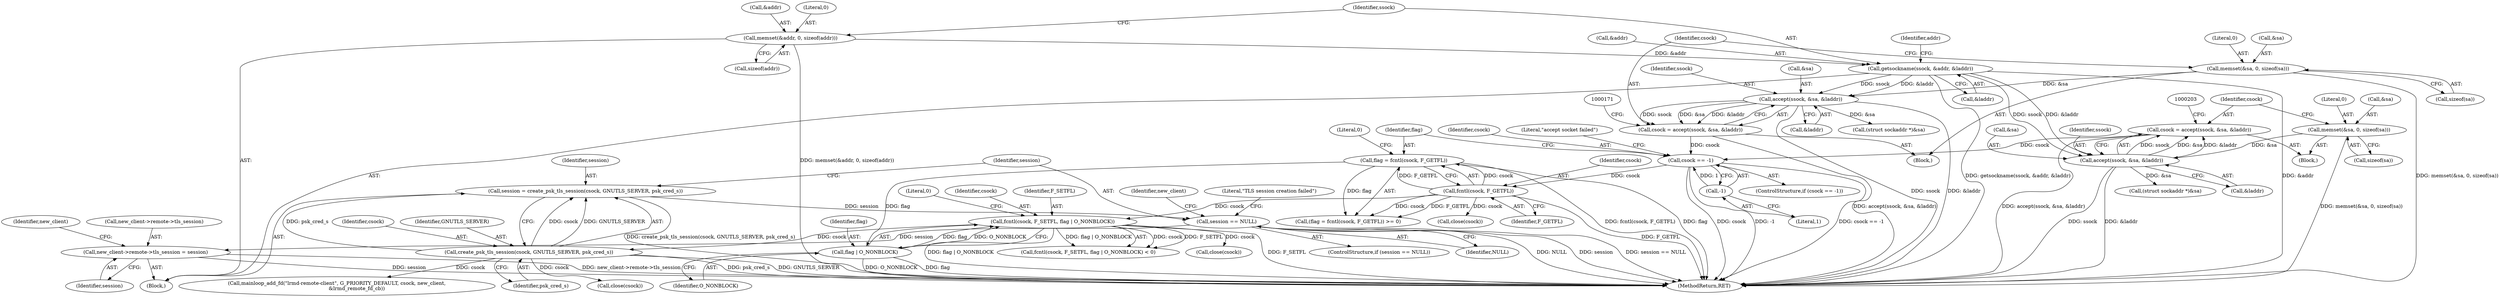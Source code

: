 digraph "0_pacemaker_5ec24a2642bd0854b884d1a9b51d12371373b410_0@pointer" {
"1000261" [label="(Call,session == NULL)"];
"1000254" [label="(Call,session = create_psk_tls_session(csock, GNUTLS_SERVER, psk_cred_s))"];
"1000256" [label="(Call,create_psk_tls_session(csock, GNUTLS_SERVER, psk_cred_s))"];
"1000232" [label="(Call,fcntl(csock, F_SETFL, flag | O_NONBLOCK))"];
"1000225" [label="(Call,fcntl(csock, F_GETFL))"];
"1000212" [label="(Call,csock == -1)"];
"1000193" [label="(Call,csock = accept(ssock, &sa, &laddr))"];
"1000195" [label="(Call,accept(ssock, &sa, &laddr))"];
"1000136" [label="(Call,getsockname(ssock, &addr, &laddr))"];
"1000130" [label="(Call,memset(&addr, 0, sizeof(addr)))"];
"1000187" [label="(Call,memset(&sa, 0, sizeof(sa)))"];
"1000161" [label="(Call,csock = accept(ssock, &sa, &laddr))"];
"1000163" [label="(Call,accept(ssock, &sa, &laddr))"];
"1000155" [label="(Call,memset(&sa, 0, sizeof(sa)))"];
"1000214" [label="(Call,-1)"];
"1000235" [label="(Call,flag | O_NONBLOCK)"];
"1000223" [label="(Call,flag = fcntl(csock, F_GETFL))"];
"1000290" [label="(Call,new_client->remote->tls_session = session)"];
"1000266" [label="(Literal,\"TLS session creation failed\")"];
"1000261" [label="(Call,session == NULL)"];
"1000267" [label="(Call,close(csock))"];
"1000226" [label="(Identifier,csock)"];
"1000131" [label="(Call,&addr)"];
"1000167" [label="(Call,&laddr)"];
"1000242" [label="(Call,close(csock))"];
"1000145" [label="(Identifier,addr)"];
"1000213" [label="(Identifier,csock)"];
"1000233" [label="(Identifier,csock)"];
"1000103" [label="(Block,)"];
"1000256" [label="(Call,create_psk_tls_session(csock, GNUTLS_SERVER, psk_cred_s))"];
"1000223" [label="(Call,flag = fcntl(csock, F_GETFL))"];
"1000137" [label="(Identifier,ssock)"];
"1000159" [label="(Call,sizeof(sa))"];
"1000237" [label="(Identifier,O_NONBLOCK)"];
"1000155" [label="(Call,memset(&sa, 0, sizeof(sa)))"];
"1000163" [label="(Call,accept(ssock, &sa, &laddr))"];
"1000296" [label="(Identifier,session)"];
"1000191" [label="(Call,sizeof(sa))"];
"1000214" [label="(Call,-1)"];
"1000156" [label="(Call,&sa)"];
"1000194" [label="(Identifier,csock)"];
"1000262" [label="(Identifier,session)"];
"1000272" [label="(Identifier,new_client)"];
"1000324" [label="(Call,mainloop_add_fd(\"lrmd-remote-client\", G_PRIORITY_DEFAULT, csock, new_client,\n                         &lrmd_remote_fd_cb))"];
"1000224" [label="(Identifier,flag)"];
"1000255" [label="(Identifier,session)"];
"1000257" [label="(Identifier,csock)"];
"1000231" [label="(Call,fcntl(csock, F_SETFL, flag | O_NONBLOCK) < 0)"];
"1000136" [label="(Call,getsockname(ssock, &addr, &laddr))"];
"1000195" [label="(Call,accept(ssock, &sa, &laddr))"];
"1000140" [label="(Call,&laddr)"];
"1000130" [label="(Call,memset(&addr, 0, sizeof(addr)))"];
"1000190" [label="(Literal,0)"];
"1000162" [label="(Identifier,csock)"];
"1000165" [label="(Call,&sa)"];
"1000134" [label="(Call,sizeof(addr))"];
"1000188" [label="(Call,&sa)"];
"1000259" [label="(Identifier,psk_cred_s)"];
"1000187" [label="(Call,memset(&sa, 0, sizeof(sa)))"];
"1000222" [label="(Call,(flag = fcntl(csock, F_GETFL)) >= 0)"];
"1000339" [label="(MethodReturn,RET)"];
"1000158" [label="(Literal,0)"];
"1000196" [label="(Identifier,ssock)"];
"1000234" [label="(Identifier,F_SETFL)"];
"1000250" [label="(Call,close(csock))"];
"1000212" [label="(Call,csock == -1)"];
"1000299" [label="(Identifier,new_client)"];
"1000202" [label="(Call,(struct sockaddr *)&sa)"];
"1000218" [label="(Literal,\"accept socket failed\")"];
"1000133" [label="(Literal,0)"];
"1000225" [label="(Call,fcntl(csock, F_GETFL))"];
"1000290" [label="(Call,new_client->remote->tls_session = session)"];
"1000238" [label="(Literal,0)"];
"1000170" [label="(Call,(struct sockaddr *)&sa)"];
"1000228" [label="(Literal,0)"];
"1000211" [label="(ControlStructure,if (csock == -1))"];
"1000258" [label="(Identifier,GNUTLS_SERVER)"];
"1000180" [label="(Block,)"];
"1000164" [label="(Identifier,ssock)"];
"1000215" [label="(Literal,1)"];
"1000291" [label="(Call,new_client->remote->tls_session)"];
"1000236" [label="(Identifier,flag)"];
"1000254" [label="(Call,session = create_psk_tls_session(csock, GNUTLS_SERVER, psk_cred_s))"];
"1000161" [label="(Call,csock = accept(ssock, &sa, &laddr))"];
"1000260" [label="(ControlStructure,if (session == NULL))"];
"1000148" [label="(Block,)"];
"1000263" [label="(Identifier,NULL)"];
"1000193" [label="(Call,csock = accept(ssock, &sa, &laddr))"];
"1000199" [label="(Call,&laddr)"];
"1000232" [label="(Call,fcntl(csock, F_SETFL, flag | O_NONBLOCK))"];
"1000197" [label="(Call,&sa)"];
"1000227" [label="(Identifier,F_GETFL)"];
"1000138" [label="(Call,&addr)"];
"1000235" [label="(Call,flag | O_NONBLOCK)"];
"1000261" -> "1000260"  [label="AST: "];
"1000261" -> "1000263"  [label="CFG: "];
"1000262" -> "1000261"  [label="AST: "];
"1000263" -> "1000261"  [label="AST: "];
"1000266" -> "1000261"  [label="CFG: "];
"1000272" -> "1000261"  [label="CFG: "];
"1000261" -> "1000339"  [label="DDG: NULL"];
"1000261" -> "1000339"  [label="DDG: session"];
"1000261" -> "1000339"  [label="DDG: session == NULL"];
"1000254" -> "1000261"  [label="DDG: session"];
"1000261" -> "1000290"  [label="DDG: session"];
"1000254" -> "1000103"  [label="AST: "];
"1000254" -> "1000256"  [label="CFG: "];
"1000255" -> "1000254"  [label="AST: "];
"1000256" -> "1000254"  [label="AST: "];
"1000262" -> "1000254"  [label="CFG: "];
"1000254" -> "1000339"  [label="DDG: create_psk_tls_session(csock, GNUTLS_SERVER, psk_cred_s)"];
"1000256" -> "1000254"  [label="DDG: csock"];
"1000256" -> "1000254"  [label="DDG: GNUTLS_SERVER"];
"1000256" -> "1000254"  [label="DDG: psk_cred_s"];
"1000256" -> "1000259"  [label="CFG: "];
"1000257" -> "1000256"  [label="AST: "];
"1000258" -> "1000256"  [label="AST: "];
"1000259" -> "1000256"  [label="AST: "];
"1000256" -> "1000339"  [label="DDG: psk_cred_s"];
"1000256" -> "1000339"  [label="DDG: GNUTLS_SERVER"];
"1000232" -> "1000256"  [label="DDG: csock"];
"1000256" -> "1000267"  [label="DDG: csock"];
"1000256" -> "1000324"  [label="DDG: csock"];
"1000232" -> "1000231"  [label="AST: "];
"1000232" -> "1000235"  [label="CFG: "];
"1000233" -> "1000232"  [label="AST: "];
"1000234" -> "1000232"  [label="AST: "];
"1000235" -> "1000232"  [label="AST: "];
"1000238" -> "1000232"  [label="CFG: "];
"1000232" -> "1000339"  [label="DDG: flag | O_NONBLOCK"];
"1000232" -> "1000339"  [label="DDG: F_SETFL"];
"1000232" -> "1000231"  [label="DDG: csock"];
"1000232" -> "1000231"  [label="DDG: F_SETFL"];
"1000232" -> "1000231"  [label="DDG: flag | O_NONBLOCK"];
"1000225" -> "1000232"  [label="DDG: csock"];
"1000235" -> "1000232"  [label="DDG: flag"];
"1000235" -> "1000232"  [label="DDG: O_NONBLOCK"];
"1000232" -> "1000242"  [label="DDG: csock"];
"1000225" -> "1000223"  [label="AST: "];
"1000225" -> "1000227"  [label="CFG: "];
"1000226" -> "1000225"  [label="AST: "];
"1000227" -> "1000225"  [label="AST: "];
"1000223" -> "1000225"  [label="CFG: "];
"1000225" -> "1000339"  [label="DDG: F_GETFL"];
"1000225" -> "1000222"  [label="DDG: csock"];
"1000225" -> "1000222"  [label="DDG: F_GETFL"];
"1000225" -> "1000223"  [label="DDG: csock"];
"1000225" -> "1000223"  [label="DDG: F_GETFL"];
"1000212" -> "1000225"  [label="DDG: csock"];
"1000225" -> "1000250"  [label="DDG: csock"];
"1000212" -> "1000211"  [label="AST: "];
"1000212" -> "1000214"  [label="CFG: "];
"1000213" -> "1000212"  [label="AST: "];
"1000214" -> "1000212"  [label="AST: "];
"1000218" -> "1000212"  [label="CFG: "];
"1000224" -> "1000212"  [label="CFG: "];
"1000212" -> "1000339"  [label="DDG: -1"];
"1000212" -> "1000339"  [label="DDG: csock == -1"];
"1000212" -> "1000339"  [label="DDG: csock"];
"1000193" -> "1000212"  [label="DDG: csock"];
"1000161" -> "1000212"  [label="DDG: csock"];
"1000214" -> "1000212"  [label="DDG: 1"];
"1000193" -> "1000180"  [label="AST: "];
"1000193" -> "1000195"  [label="CFG: "];
"1000194" -> "1000193"  [label="AST: "];
"1000195" -> "1000193"  [label="AST: "];
"1000203" -> "1000193"  [label="CFG: "];
"1000193" -> "1000339"  [label="DDG: accept(ssock, &sa, &laddr)"];
"1000195" -> "1000193"  [label="DDG: ssock"];
"1000195" -> "1000193"  [label="DDG: &sa"];
"1000195" -> "1000193"  [label="DDG: &laddr"];
"1000195" -> "1000199"  [label="CFG: "];
"1000196" -> "1000195"  [label="AST: "];
"1000197" -> "1000195"  [label="AST: "];
"1000199" -> "1000195"  [label="AST: "];
"1000195" -> "1000339"  [label="DDG: &laddr"];
"1000195" -> "1000339"  [label="DDG: ssock"];
"1000136" -> "1000195"  [label="DDG: ssock"];
"1000136" -> "1000195"  [label="DDG: &laddr"];
"1000187" -> "1000195"  [label="DDG: &sa"];
"1000195" -> "1000202"  [label="DDG: &sa"];
"1000136" -> "1000103"  [label="AST: "];
"1000136" -> "1000140"  [label="CFG: "];
"1000137" -> "1000136"  [label="AST: "];
"1000138" -> "1000136"  [label="AST: "];
"1000140" -> "1000136"  [label="AST: "];
"1000145" -> "1000136"  [label="CFG: "];
"1000136" -> "1000339"  [label="DDG: getsockname(ssock, &addr, &laddr)"];
"1000136" -> "1000339"  [label="DDG: &addr"];
"1000130" -> "1000136"  [label="DDG: &addr"];
"1000136" -> "1000163"  [label="DDG: ssock"];
"1000136" -> "1000163"  [label="DDG: &laddr"];
"1000130" -> "1000103"  [label="AST: "];
"1000130" -> "1000134"  [label="CFG: "];
"1000131" -> "1000130"  [label="AST: "];
"1000133" -> "1000130"  [label="AST: "];
"1000134" -> "1000130"  [label="AST: "];
"1000137" -> "1000130"  [label="CFG: "];
"1000130" -> "1000339"  [label="DDG: memset(&addr, 0, sizeof(addr))"];
"1000187" -> "1000180"  [label="AST: "];
"1000187" -> "1000191"  [label="CFG: "];
"1000188" -> "1000187"  [label="AST: "];
"1000190" -> "1000187"  [label="AST: "];
"1000191" -> "1000187"  [label="AST: "];
"1000194" -> "1000187"  [label="CFG: "];
"1000187" -> "1000339"  [label="DDG: memset(&sa, 0, sizeof(sa))"];
"1000161" -> "1000148"  [label="AST: "];
"1000161" -> "1000163"  [label="CFG: "];
"1000162" -> "1000161"  [label="AST: "];
"1000163" -> "1000161"  [label="AST: "];
"1000171" -> "1000161"  [label="CFG: "];
"1000161" -> "1000339"  [label="DDG: accept(ssock, &sa, &laddr)"];
"1000163" -> "1000161"  [label="DDG: ssock"];
"1000163" -> "1000161"  [label="DDG: &sa"];
"1000163" -> "1000161"  [label="DDG: &laddr"];
"1000163" -> "1000167"  [label="CFG: "];
"1000164" -> "1000163"  [label="AST: "];
"1000165" -> "1000163"  [label="AST: "];
"1000167" -> "1000163"  [label="AST: "];
"1000163" -> "1000339"  [label="DDG: ssock"];
"1000163" -> "1000339"  [label="DDG: &laddr"];
"1000155" -> "1000163"  [label="DDG: &sa"];
"1000163" -> "1000170"  [label="DDG: &sa"];
"1000155" -> "1000148"  [label="AST: "];
"1000155" -> "1000159"  [label="CFG: "];
"1000156" -> "1000155"  [label="AST: "];
"1000158" -> "1000155"  [label="AST: "];
"1000159" -> "1000155"  [label="AST: "];
"1000162" -> "1000155"  [label="CFG: "];
"1000155" -> "1000339"  [label="DDG: memset(&sa, 0, sizeof(sa))"];
"1000214" -> "1000215"  [label="CFG: "];
"1000215" -> "1000214"  [label="AST: "];
"1000235" -> "1000237"  [label="CFG: "];
"1000236" -> "1000235"  [label="AST: "];
"1000237" -> "1000235"  [label="AST: "];
"1000235" -> "1000339"  [label="DDG: O_NONBLOCK"];
"1000235" -> "1000339"  [label="DDG: flag"];
"1000223" -> "1000235"  [label="DDG: flag"];
"1000223" -> "1000222"  [label="AST: "];
"1000224" -> "1000223"  [label="AST: "];
"1000228" -> "1000223"  [label="CFG: "];
"1000223" -> "1000339"  [label="DDG: fcntl(csock, F_GETFL)"];
"1000223" -> "1000339"  [label="DDG: flag"];
"1000223" -> "1000222"  [label="DDG: flag"];
"1000290" -> "1000103"  [label="AST: "];
"1000290" -> "1000296"  [label="CFG: "];
"1000291" -> "1000290"  [label="AST: "];
"1000296" -> "1000290"  [label="AST: "];
"1000299" -> "1000290"  [label="CFG: "];
"1000290" -> "1000339"  [label="DDG: session"];
"1000290" -> "1000339"  [label="DDG: new_client->remote->tls_session"];
}
